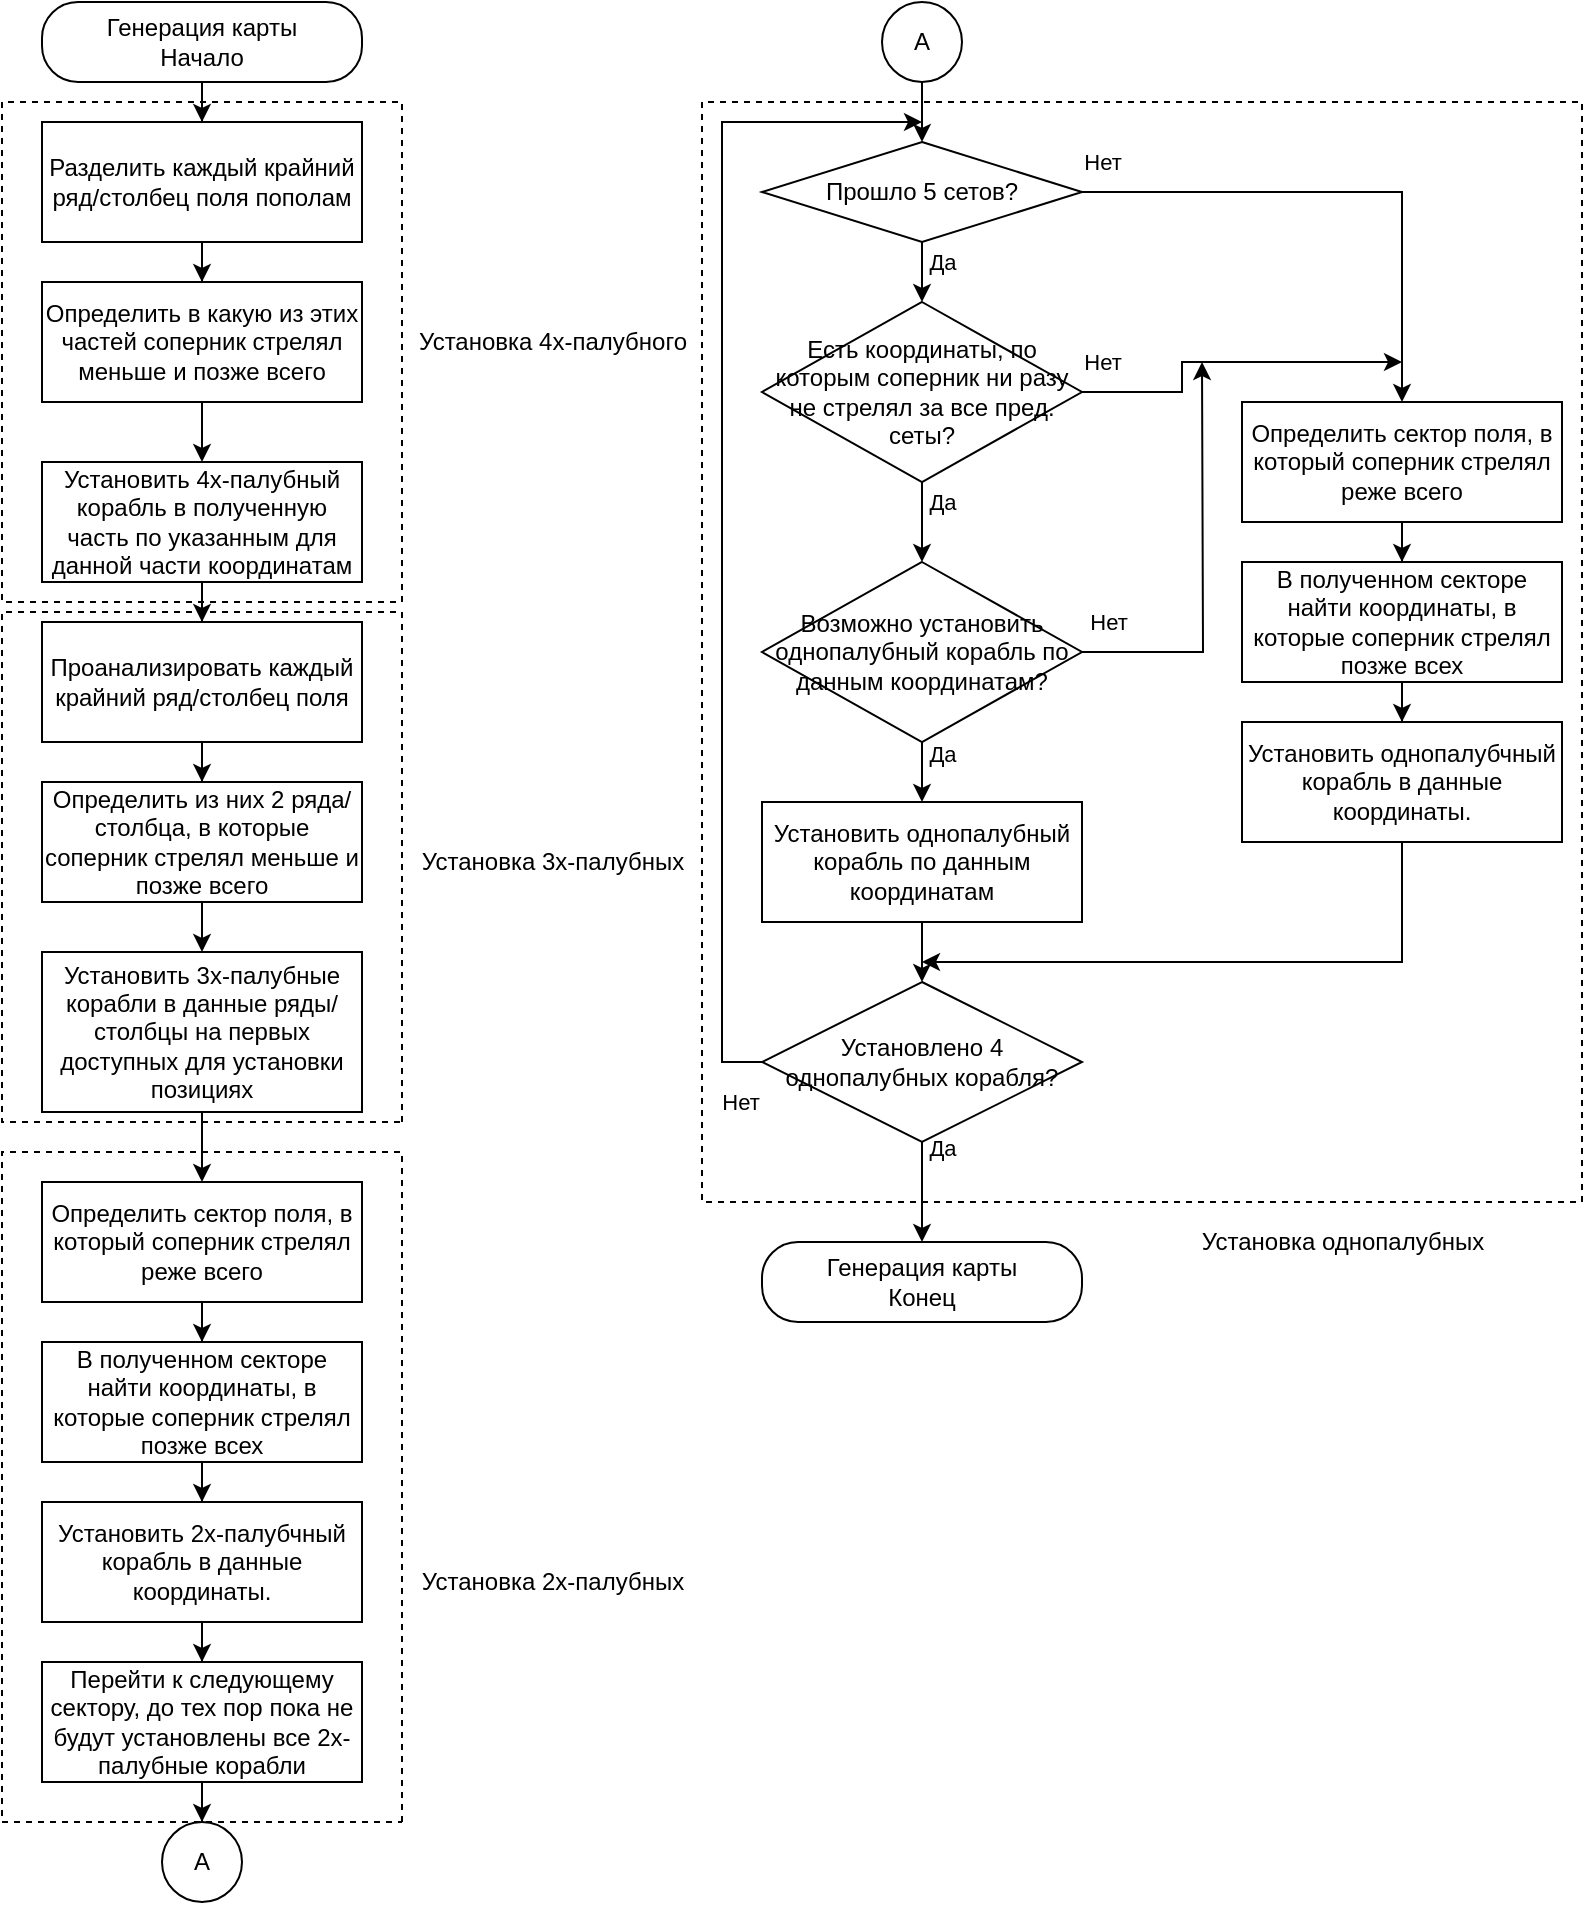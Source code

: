 <mxfile version="15.7.4" type="device"><diagram id="C5RBs43oDa-KdzZeNtuy" name="Page-1"><mxGraphModel dx="1296" dy="722" grid="1" gridSize="10" guides="1" tooltips="1" connect="1" arrows="1" fold="1" page="1" pageScale="1" pageWidth="827" pageHeight="1169" math="0" shadow="0"><root><mxCell id="WIyWlLk6GJQsqaUBKTNV-0"/><mxCell id="WIyWlLk6GJQsqaUBKTNV-1" parent="WIyWlLk6GJQsqaUBKTNV-0"/><mxCell id="PDnIwQJmY3WqYACGjSmA-2" value="" style="edgeStyle=orthogonalEdgeStyle;rounded=0;orthogonalLoop=1;jettySize=auto;html=1;" edge="1" parent="WIyWlLk6GJQsqaUBKTNV-1" source="PDnIwQJmY3WqYACGjSmA-0" target="PDnIwQJmY3WqYACGjSmA-1"><mxGeometry relative="1" as="geometry"/></mxCell><mxCell id="PDnIwQJmY3WqYACGjSmA-0" value="Генерация карты&lt;br&gt;Начало" style="rounded=1;whiteSpace=wrap;html=1;fillColor=default;strokeColor=default;fontColor=default;arcSize=45;absoluteArcSize=0;labelBackgroundColor=default;" vertex="1" parent="WIyWlLk6GJQsqaUBKTNV-1"><mxGeometry x="40" y="40" width="160" height="40" as="geometry"/></mxCell><mxCell id="PDnIwQJmY3WqYACGjSmA-4" value="" style="edgeStyle=orthogonalEdgeStyle;rounded=0;orthogonalLoop=1;jettySize=auto;html=1;" edge="1" parent="WIyWlLk6GJQsqaUBKTNV-1" source="PDnIwQJmY3WqYACGjSmA-1" target="PDnIwQJmY3WqYACGjSmA-3"><mxGeometry relative="1" as="geometry"/></mxCell><mxCell id="PDnIwQJmY3WqYACGjSmA-1" value="Разделить каждый крайний ряд/столбец поля пополам" style="rounded=0;whiteSpace=wrap;html=1;" vertex="1" parent="WIyWlLk6GJQsqaUBKTNV-1"><mxGeometry x="40" y="100" width="160" height="60" as="geometry"/></mxCell><mxCell id="PDnIwQJmY3WqYACGjSmA-6" value="" style="edgeStyle=orthogonalEdgeStyle;rounded=0;orthogonalLoop=1;jettySize=auto;html=1;entryX=0.5;entryY=0;entryDx=0;entryDy=0;" edge="1" parent="WIyWlLk6GJQsqaUBKTNV-1" source="PDnIwQJmY3WqYACGjSmA-3" target="PDnIwQJmY3WqYACGjSmA-7"><mxGeometry relative="1" as="geometry"><mxPoint x="120" y="260" as="targetPoint"/></mxGeometry></mxCell><mxCell id="PDnIwQJmY3WqYACGjSmA-3" value="Определить в какую из этих частей соперник стрелял меньше и позже всего" style="rounded=0;whiteSpace=wrap;html=1;" vertex="1" parent="WIyWlLk6GJQsqaUBKTNV-1"><mxGeometry x="40" y="180" width="160" height="60" as="geometry"/></mxCell><mxCell id="PDnIwQJmY3WqYACGjSmA-10" value="" style="edgeStyle=orthogonalEdgeStyle;rounded=0;orthogonalLoop=1;jettySize=auto;html=1;" edge="1" parent="WIyWlLk6GJQsqaUBKTNV-1" source="PDnIwQJmY3WqYACGjSmA-7" target="PDnIwQJmY3WqYACGjSmA-9"><mxGeometry relative="1" as="geometry"/></mxCell><mxCell id="PDnIwQJmY3WqYACGjSmA-7" value="Установить 4х-палубный корабль в полученную часть по указанным для данной части координатам" style="whiteSpace=wrap;html=1;rounded=0;" vertex="1" parent="WIyWlLk6GJQsqaUBKTNV-1"><mxGeometry x="40" y="270" width="160" height="60" as="geometry"/></mxCell><mxCell id="PDnIwQJmY3WqYACGjSmA-12" value="" style="edgeStyle=orthogonalEdgeStyle;rounded=0;orthogonalLoop=1;jettySize=auto;html=1;" edge="1" parent="WIyWlLk6GJQsqaUBKTNV-1" source="PDnIwQJmY3WqYACGjSmA-9" target="PDnIwQJmY3WqYACGjSmA-11"><mxGeometry relative="1" as="geometry"/></mxCell><mxCell id="PDnIwQJmY3WqYACGjSmA-9" value="Проанализировать каждый крайний ряд/столбец поля" style="whiteSpace=wrap;html=1;rounded=0;" vertex="1" parent="WIyWlLk6GJQsqaUBKTNV-1"><mxGeometry x="40" y="350" width="160" height="60" as="geometry"/></mxCell><mxCell id="PDnIwQJmY3WqYACGjSmA-14" value="" style="edgeStyle=orthogonalEdgeStyle;rounded=0;orthogonalLoop=1;jettySize=auto;html=1;" edge="1" parent="WIyWlLk6GJQsqaUBKTNV-1" source="PDnIwQJmY3WqYACGjSmA-11" target="PDnIwQJmY3WqYACGjSmA-13"><mxGeometry relative="1" as="geometry"/></mxCell><mxCell id="PDnIwQJmY3WqYACGjSmA-11" value="Определить из них 2 ряда/столбца, в которые соперник стрелял меньше и позже всего" style="whiteSpace=wrap;html=1;rounded=0;" vertex="1" parent="WIyWlLk6GJQsqaUBKTNV-1"><mxGeometry x="40" y="430" width="160" height="60" as="geometry"/></mxCell><mxCell id="PDnIwQJmY3WqYACGjSmA-16" value="" style="edgeStyle=orthogonalEdgeStyle;rounded=0;orthogonalLoop=1;jettySize=auto;html=1;" edge="1" parent="WIyWlLk6GJQsqaUBKTNV-1" source="PDnIwQJmY3WqYACGjSmA-13" target="PDnIwQJmY3WqYACGjSmA-15"><mxGeometry relative="1" as="geometry"/></mxCell><mxCell id="PDnIwQJmY3WqYACGjSmA-13" value="Установить 3х-палубные корабли в данные ряды/столбцы на первых доступных для установки позициях" style="whiteSpace=wrap;html=1;rounded=0;" vertex="1" parent="WIyWlLk6GJQsqaUBKTNV-1"><mxGeometry x="40" y="515" width="160" height="80" as="geometry"/></mxCell><mxCell id="PDnIwQJmY3WqYACGjSmA-18" value="" style="edgeStyle=orthogonalEdgeStyle;rounded=0;orthogonalLoop=1;jettySize=auto;html=1;" edge="1" parent="WIyWlLk6GJQsqaUBKTNV-1" source="PDnIwQJmY3WqYACGjSmA-15" target="PDnIwQJmY3WqYACGjSmA-17"><mxGeometry relative="1" as="geometry"/></mxCell><mxCell id="PDnIwQJmY3WqYACGjSmA-15" value="Определить сектор поля, в который соперник стрелял реже всего" style="whiteSpace=wrap;html=1;rounded=0;" vertex="1" parent="WIyWlLk6GJQsqaUBKTNV-1"><mxGeometry x="40" y="630" width="160" height="60" as="geometry"/></mxCell><mxCell id="PDnIwQJmY3WqYACGjSmA-20" value="" style="edgeStyle=orthogonalEdgeStyle;rounded=0;orthogonalLoop=1;jettySize=auto;html=1;" edge="1" parent="WIyWlLk6GJQsqaUBKTNV-1" source="PDnIwQJmY3WqYACGjSmA-17" target="PDnIwQJmY3WqYACGjSmA-19"><mxGeometry relative="1" as="geometry"/></mxCell><mxCell id="PDnIwQJmY3WqYACGjSmA-17" value="В полученном секторе найти координаты, в которые соперник стрелял позже всех" style="whiteSpace=wrap;html=1;rounded=0;" vertex="1" parent="WIyWlLk6GJQsqaUBKTNV-1"><mxGeometry x="40" y="710" width="160" height="60" as="geometry"/></mxCell><mxCell id="PDnIwQJmY3WqYACGjSmA-22" value="" style="edgeStyle=orthogonalEdgeStyle;rounded=0;orthogonalLoop=1;jettySize=auto;html=1;" edge="1" parent="WIyWlLk6GJQsqaUBKTNV-1" source="PDnIwQJmY3WqYACGjSmA-19" target="PDnIwQJmY3WqYACGjSmA-21"><mxGeometry relative="1" as="geometry"/></mxCell><mxCell id="PDnIwQJmY3WqYACGjSmA-19" value="Установить 2х-палубчный корабль в данные координаты." style="whiteSpace=wrap;html=1;rounded=0;" vertex="1" parent="WIyWlLk6GJQsqaUBKTNV-1"><mxGeometry x="40" y="790" width="160" height="60" as="geometry"/></mxCell><mxCell id="PDnIwQJmY3WqYACGjSmA-24" value="" style="edgeStyle=orthogonalEdgeStyle;rounded=0;orthogonalLoop=1;jettySize=auto;html=1;" edge="1" parent="WIyWlLk6GJQsqaUBKTNV-1" source="PDnIwQJmY3WqYACGjSmA-21" target="PDnIwQJmY3WqYACGjSmA-23"><mxGeometry relative="1" as="geometry"/></mxCell><mxCell id="PDnIwQJmY3WqYACGjSmA-21" value="Перейти к следующему сектору, до тех пор пока не будут установлены все 2х-палубные корабли" style="whiteSpace=wrap;html=1;rounded=0;" vertex="1" parent="WIyWlLk6GJQsqaUBKTNV-1"><mxGeometry x="40" y="870" width="160" height="60" as="geometry"/></mxCell><mxCell id="PDnIwQJmY3WqYACGjSmA-23" value="A" style="ellipse;whiteSpace=wrap;html=1;aspect=fixed;" vertex="1" parent="WIyWlLk6GJQsqaUBKTNV-1"><mxGeometry x="100" y="950" width="40" height="40" as="geometry"/></mxCell><mxCell id="PDnIwQJmY3WqYACGjSmA-27" value="" style="edgeStyle=orthogonalEdgeStyle;rounded=0;orthogonalLoop=1;jettySize=auto;html=1;" edge="1" parent="WIyWlLk6GJQsqaUBKTNV-1" source="PDnIwQJmY3WqYACGjSmA-25" target="PDnIwQJmY3WqYACGjSmA-26"><mxGeometry relative="1" as="geometry"/></mxCell><mxCell id="PDnIwQJmY3WqYACGjSmA-25" value="A" style="ellipse;whiteSpace=wrap;html=1;aspect=fixed;" vertex="1" parent="WIyWlLk6GJQsqaUBKTNV-1"><mxGeometry x="460" y="40" width="40" height="40" as="geometry"/></mxCell><mxCell id="PDnIwQJmY3WqYACGjSmA-30" value="Да" style="edgeStyle=orthogonalEdgeStyle;rounded=0;orthogonalLoop=1;jettySize=auto;html=1;" edge="1" parent="WIyWlLk6GJQsqaUBKTNV-1" source="PDnIwQJmY3WqYACGjSmA-26" target="PDnIwQJmY3WqYACGjSmA-29"><mxGeometry x="0.2" y="10" relative="1" as="geometry"><mxPoint as="offset"/></mxGeometry></mxCell><mxCell id="PDnIwQJmY3WqYACGjSmA-51" value="Нет" style="edgeStyle=orthogonalEdgeStyle;rounded=0;orthogonalLoop=1;jettySize=auto;html=1;" edge="1" parent="WIyWlLk6GJQsqaUBKTNV-1" source="PDnIwQJmY3WqYACGjSmA-26" target="PDnIwQJmY3WqYACGjSmA-44"><mxGeometry x="-0.924" y="15" relative="1" as="geometry"><mxPoint x="660" y="135" as="targetPoint"/><mxPoint as="offset"/></mxGeometry></mxCell><mxCell id="PDnIwQJmY3WqYACGjSmA-26" value="Прошло 5 сетов?" style="rhombus;whiteSpace=wrap;html=1;" vertex="1" parent="WIyWlLk6GJQsqaUBKTNV-1"><mxGeometry x="400" y="110" width="160" height="50" as="geometry"/></mxCell><mxCell id="PDnIwQJmY3WqYACGjSmA-34" value="Да" style="edgeStyle=orthogonalEdgeStyle;rounded=0;orthogonalLoop=1;jettySize=auto;html=1;" edge="1" parent="WIyWlLk6GJQsqaUBKTNV-1" source="PDnIwQJmY3WqYACGjSmA-29" target="PDnIwQJmY3WqYACGjSmA-33"><mxGeometry x="-0.5" y="10" relative="1" as="geometry"><mxPoint as="offset"/></mxGeometry></mxCell><mxCell id="PDnIwQJmY3WqYACGjSmA-52" value="Нет" style="edgeStyle=orthogonalEdgeStyle;rounded=0;orthogonalLoop=1;jettySize=auto;html=1;" edge="1" parent="WIyWlLk6GJQsqaUBKTNV-1" source="PDnIwQJmY3WqYACGjSmA-29"><mxGeometry x="-0.886" y="15" relative="1" as="geometry"><mxPoint x="720" y="220" as="targetPoint"/><Array as="points"><mxPoint x="610" y="235"/><mxPoint x="610" y="220"/></Array><mxPoint as="offset"/></mxGeometry></mxCell><mxCell id="PDnIwQJmY3WqYACGjSmA-29" value="Есть координаты, по которым соперник ни разу не стрелял за все пред. сеты?" style="rhombus;whiteSpace=wrap;html=1;" vertex="1" parent="WIyWlLk6GJQsqaUBKTNV-1"><mxGeometry x="400" y="190" width="160" height="90" as="geometry"/></mxCell><mxCell id="PDnIwQJmY3WqYACGjSmA-36" value="Да" style="edgeStyle=orthogonalEdgeStyle;rounded=0;orthogonalLoop=1;jettySize=auto;html=1;" edge="1" parent="WIyWlLk6GJQsqaUBKTNV-1" source="PDnIwQJmY3WqYACGjSmA-33" target="PDnIwQJmY3WqYACGjSmA-35"><mxGeometry x="-0.789" y="10" relative="1" as="geometry"><mxPoint as="offset"/></mxGeometry></mxCell><mxCell id="PDnIwQJmY3WqYACGjSmA-54" value="Нет" style="edgeStyle=orthogonalEdgeStyle;rounded=0;orthogonalLoop=1;jettySize=auto;html=1;" edge="1" parent="WIyWlLk6GJQsqaUBKTNV-1" source="PDnIwQJmY3WqYACGjSmA-33"><mxGeometry x="-0.879" y="15" relative="1" as="geometry"><mxPoint x="620" y="220" as="targetPoint"/><mxPoint as="offset"/></mxGeometry></mxCell><mxCell id="PDnIwQJmY3WqYACGjSmA-33" value="Возможно установить однопалубный корабль по данным координатам?" style="rhombus;whiteSpace=wrap;html=1;" vertex="1" parent="WIyWlLk6GJQsqaUBKTNV-1"><mxGeometry x="400" y="320" width="160" height="90" as="geometry"/></mxCell><mxCell id="PDnIwQJmY3WqYACGjSmA-38" value="" style="edgeStyle=orthogonalEdgeStyle;rounded=0;orthogonalLoop=1;jettySize=auto;html=1;" edge="1" parent="WIyWlLk6GJQsqaUBKTNV-1" source="PDnIwQJmY3WqYACGjSmA-35" target="PDnIwQJmY3WqYACGjSmA-37"><mxGeometry relative="1" as="geometry"/></mxCell><mxCell id="PDnIwQJmY3WqYACGjSmA-35" value="Установить однопалубный корабль по данным координатам" style="whiteSpace=wrap;html=1;" vertex="1" parent="WIyWlLk6GJQsqaUBKTNV-1"><mxGeometry x="400" y="440" width="160" height="60" as="geometry"/></mxCell><mxCell id="PDnIwQJmY3WqYACGjSmA-39" value="Нет" style="edgeStyle=orthogonalEdgeStyle;rounded=0;orthogonalLoop=1;jettySize=auto;html=1;exitX=0;exitY=0.5;exitDx=0;exitDy=0;" edge="1" parent="WIyWlLk6GJQsqaUBKTNV-1" source="PDnIwQJmY3WqYACGjSmA-37"><mxGeometry x="-0.961" y="20" relative="1" as="geometry"><mxPoint x="480" y="100" as="targetPoint"/><Array as="points"><mxPoint x="380" y="570"/><mxPoint x="380" y="100"/></Array><mxPoint as="offset"/></mxGeometry></mxCell><mxCell id="PDnIwQJmY3WqYACGjSmA-42" value="Да" style="edgeStyle=orthogonalEdgeStyle;rounded=0;orthogonalLoop=1;jettySize=auto;html=1;entryX=0.5;entryY=0;entryDx=0;entryDy=0;" edge="1" parent="WIyWlLk6GJQsqaUBKTNV-1" source="PDnIwQJmY3WqYACGjSmA-37" target="PDnIwQJmY3WqYACGjSmA-40"><mxGeometry x="-0.9" y="10" relative="1" as="geometry"><mxPoint x="480" y="700" as="targetPoint"/><mxPoint as="offset"/></mxGeometry></mxCell><mxCell id="PDnIwQJmY3WqYACGjSmA-37" value="Установлено 4 однопалубных корабля?" style="rhombus;whiteSpace=wrap;html=1;" vertex="1" parent="WIyWlLk6GJQsqaUBKTNV-1"><mxGeometry x="400" y="530" width="160" height="80" as="geometry"/></mxCell><mxCell id="PDnIwQJmY3WqYACGjSmA-40" value="Генерация карты&lt;br&gt;Конец" style="rounded=1;whiteSpace=wrap;html=1;fillColor=default;strokeColor=default;fontColor=default;arcSize=45;absoluteArcSize=0;labelBackgroundColor=default;" vertex="1" parent="WIyWlLk6GJQsqaUBKTNV-1"><mxGeometry x="400" y="660" width="160" height="40" as="geometry"/></mxCell><mxCell id="PDnIwQJmY3WqYACGjSmA-43" value="" style="edgeStyle=orthogonalEdgeStyle;rounded=0;orthogonalLoop=1;jettySize=auto;html=1;" edge="1" parent="WIyWlLk6GJQsqaUBKTNV-1" source="PDnIwQJmY3WqYACGjSmA-44" target="PDnIwQJmY3WqYACGjSmA-45"><mxGeometry relative="1" as="geometry"/></mxCell><mxCell id="PDnIwQJmY3WqYACGjSmA-44" value="Определить сектор поля, в который соперник стрелял реже всего" style="whiteSpace=wrap;html=1;rounded=0;" vertex="1" parent="WIyWlLk6GJQsqaUBKTNV-1"><mxGeometry x="640" y="240" width="160" height="60" as="geometry"/></mxCell><mxCell id="PDnIwQJmY3WqYACGjSmA-47" value="" style="edgeStyle=orthogonalEdgeStyle;rounded=0;orthogonalLoop=1;jettySize=auto;html=1;" edge="1" parent="WIyWlLk6GJQsqaUBKTNV-1" source="PDnIwQJmY3WqYACGjSmA-45" target="PDnIwQJmY3WqYACGjSmA-46"><mxGeometry relative="1" as="geometry"/></mxCell><mxCell id="PDnIwQJmY3WqYACGjSmA-45" value="В полученном секторе найти координаты, в которые соперник стрелял позже всех" style="whiteSpace=wrap;html=1;rounded=0;" vertex="1" parent="WIyWlLk6GJQsqaUBKTNV-1"><mxGeometry x="640" y="320" width="160" height="60" as="geometry"/></mxCell><mxCell id="PDnIwQJmY3WqYACGjSmA-49" value="" style="edgeStyle=orthogonalEdgeStyle;rounded=0;orthogonalLoop=1;jettySize=auto;html=1;exitX=0.5;exitY=1;exitDx=0;exitDy=0;" edge="1" parent="WIyWlLk6GJQsqaUBKTNV-1" source="PDnIwQJmY3WqYACGjSmA-46"><mxGeometry relative="1" as="geometry"><mxPoint x="480" y="520" as="targetPoint"/><Array as="points"><mxPoint x="720" y="520"/></Array></mxGeometry></mxCell><mxCell id="PDnIwQJmY3WqYACGjSmA-46" value="Установить однопалубчный корабль в данные координаты." style="whiteSpace=wrap;html=1;rounded=0;" vertex="1" parent="WIyWlLk6GJQsqaUBKTNV-1"><mxGeometry x="640" y="400" width="160" height="60" as="geometry"/></mxCell><mxCell id="PDnIwQJmY3WqYACGjSmA-59" value="" style="endArrow=none;dashed=1;html=1;rounded=0;" edge="1" parent="WIyWlLk6GJQsqaUBKTNV-1"><mxGeometry width="50" height="50" relative="1" as="geometry"><mxPoint x="810" y="640" as="sourcePoint"/><mxPoint x="810" y="640" as="targetPoint"/><Array as="points"><mxPoint x="810" y="90"/><mxPoint x="370" y="90"/><mxPoint x="370" y="640"/></Array></mxGeometry></mxCell><mxCell id="PDnIwQJmY3WqYACGjSmA-61" value="Установка 4х-палубного" style="text;html=1;align=center;verticalAlign=middle;resizable=0;points=[];autosize=1;strokeColor=none;fillColor=none;" vertex="1" parent="WIyWlLk6GJQsqaUBKTNV-1"><mxGeometry x="220" y="200" width="150" height="20" as="geometry"/></mxCell><mxCell id="PDnIwQJmY3WqYACGjSmA-62" value="" style="endArrow=none;dashed=1;html=1;rounded=0;" edge="1" parent="WIyWlLk6GJQsqaUBKTNV-1"><mxGeometry width="50" height="50" relative="1" as="geometry"><mxPoint x="220" y="600" as="sourcePoint"/><mxPoint x="220" y="600" as="targetPoint"/><Array as="points"><mxPoint x="220" y="345"/><mxPoint x="20" y="345"/><mxPoint x="20" y="600"/></Array></mxGeometry></mxCell><mxCell id="PDnIwQJmY3WqYACGjSmA-63" value="Установка 3х-палубных" style="text;html=1;align=center;verticalAlign=middle;resizable=0;points=[];autosize=1;strokeColor=none;fillColor=none;" vertex="1" parent="WIyWlLk6GJQsqaUBKTNV-1"><mxGeometry x="220" y="460" width="150" height="20" as="geometry"/></mxCell><mxCell id="PDnIwQJmY3WqYACGjSmA-64" value="" style="endArrow=none;dashed=1;html=1;rounded=0;" edge="1" parent="WIyWlLk6GJQsqaUBKTNV-1"><mxGeometry width="50" height="50" relative="1" as="geometry"><mxPoint x="220" y="950" as="sourcePoint"/><mxPoint x="220" y="950" as="targetPoint"/><Array as="points"><mxPoint x="220" y="615"/><mxPoint x="20" y="615"/><mxPoint x="20" y="950"/></Array></mxGeometry></mxCell><mxCell id="PDnIwQJmY3WqYACGjSmA-65" value="Установка 2х-палубных" style="text;html=1;align=center;verticalAlign=middle;resizable=0;points=[];autosize=1;strokeColor=none;fillColor=none;" vertex="1" parent="WIyWlLk6GJQsqaUBKTNV-1"><mxGeometry x="220" y="820" width="150" height="20" as="geometry"/></mxCell><mxCell id="PDnIwQJmY3WqYACGjSmA-66" value="" style="endArrow=none;dashed=1;html=1;rounded=0;" edge="1" parent="WIyWlLk6GJQsqaUBKTNV-1"><mxGeometry width="50" height="50" relative="1" as="geometry"><mxPoint x="220" y="340" as="sourcePoint"/><mxPoint x="220" y="340" as="targetPoint"/><Array as="points"><mxPoint x="220" y="90"/><mxPoint x="20" y="90"/><mxPoint x="20" y="340"/></Array></mxGeometry></mxCell><mxCell id="PDnIwQJmY3WqYACGjSmA-67" value="Установка однопалубных" style="text;html=1;align=center;verticalAlign=middle;resizable=0;points=[];autosize=1;strokeColor=none;fillColor=none;" vertex="1" parent="WIyWlLk6GJQsqaUBKTNV-1"><mxGeometry x="610" y="650" width="160" height="20" as="geometry"/></mxCell></root></mxGraphModel></diagram></mxfile>